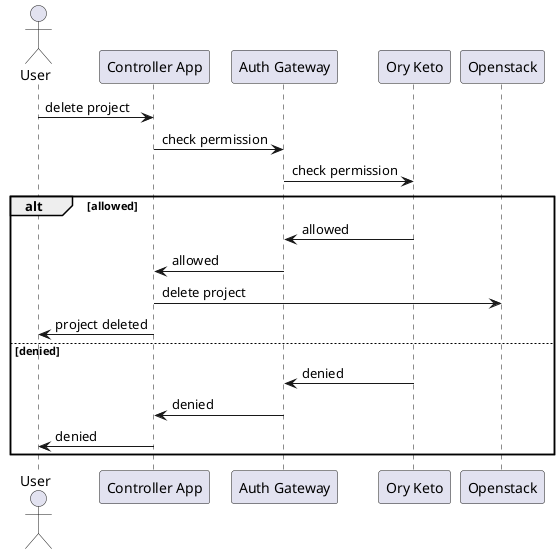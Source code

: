 @startuml

actor "User" as user
participant "Controller App" as controller
participant "Auth Gateway" as auth
' participant "Ory Kratos" as kratos
participant "Ory Keto" as keto
' participant "Keystone" as keystone
participant "Openstack" as openstack

' USER REGISTRATION
' user -> controller : registration data
' controller -> auth : registration data
' auth -> kratos : init registration
' kratos -> auth : registration flow data
' auth -> kratos : registration data + flow data
' kratos -> auth : registration response
' auth -> keystone : registration data
' keystone -> auth : registration response
' auth -> controller : registration response
' controller -> user : registration response

' PROJECT CREATION
' user -> controller : create project
' controller -> openstack : create project
' controller -> auth : init project
' auth -> keto : create role for new project
' auth -> keto : create permissions
' auth -> keystone : assign user to project
' controller -> user : project created

' RESOURCE CREATION
' user -> controller : create resource
' controller -> auth : check permission
' auth -> keto : check permission
' alt allowed
' keto -> auth : allowed
' auth -> controller : allowed
' controller -> openstack : create resource
' controller -> user : resource created
' else denied
' keto -> auth : denied
' auth -> controller : denied
' controller -> user : denied
' end

' PROJECT DELETION
user -> controller : delete project
controller -> auth : check permission
auth -> keto : check permission
alt allowed
keto -> auth : allowed
auth -> controller : allowed
controller -> openstack : delete project
controller -> user : project deleted
else denied
keto -> auth : denied
auth -> controller : denied
controller -> user : denied
end

@enduml